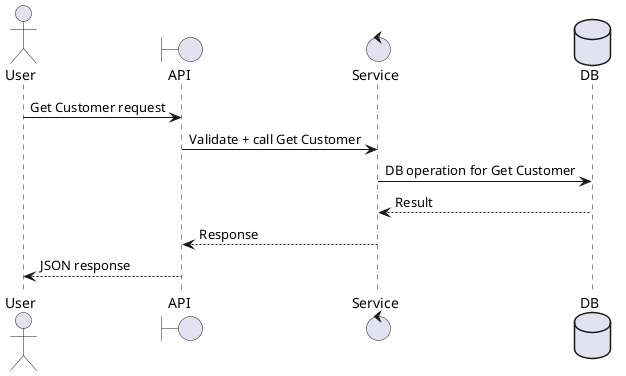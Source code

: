 @startuml
actor User as A
boundary API as B
control Service as S
database DB as D

A -> B: Get Customer request
B -> S: Validate + call Get Customer
S -> D: DB operation for Get Customer
D --> S: Result
S --> B: Response
B --> A: JSON response
@enduml
